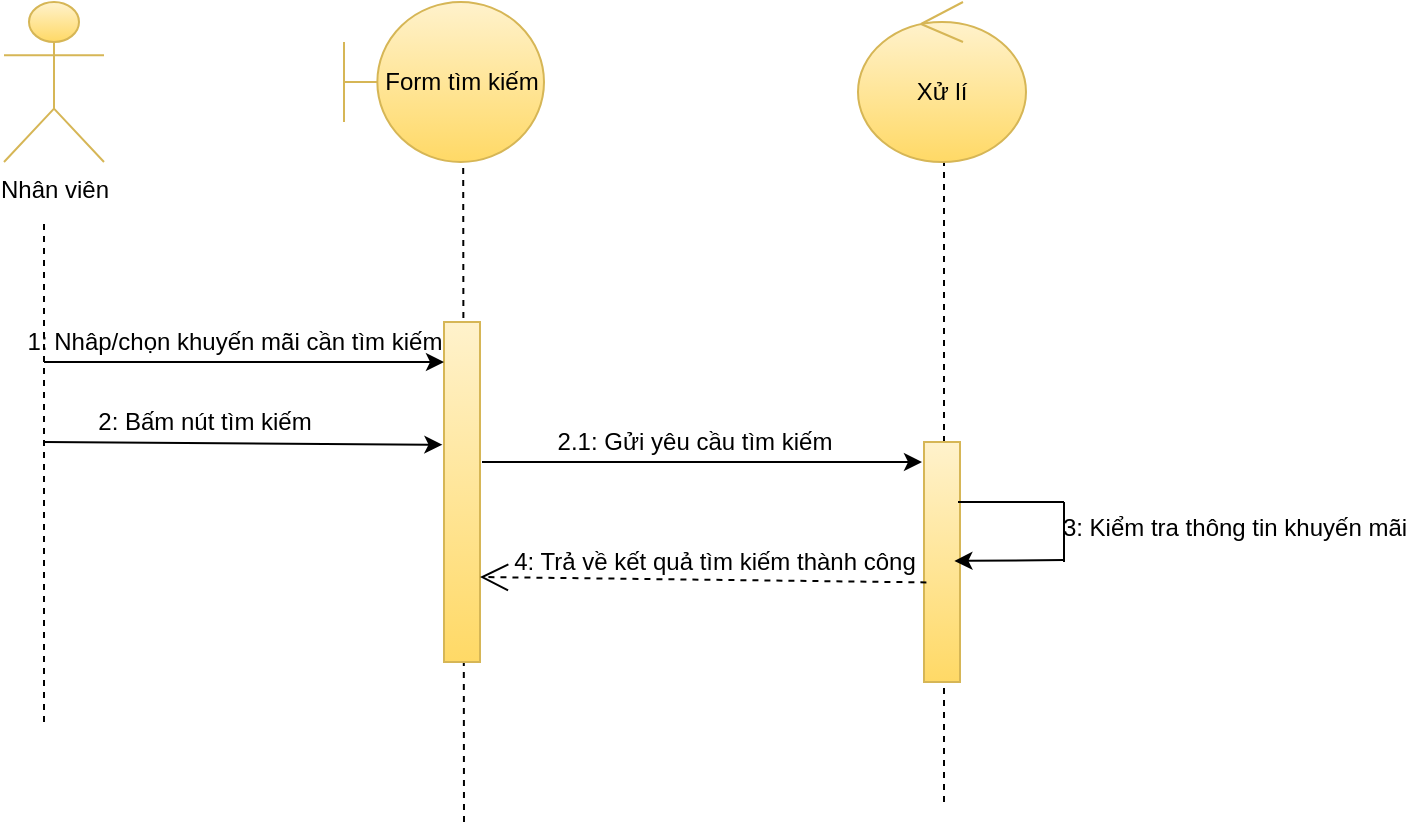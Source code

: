 <mxfile version="13.10.6" type="device"><diagram id="kgpKYQtTHZ0yAKxKKP6v" name="Page-1"><mxGraphModel dx="1038" dy="580" grid="1" gridSize="10" guides="1" tooltips="1" connect="1" arrows="1" fold="1" page="1" pageScale="1" pageWidth="850" pageHeight="1100" math="0" shadow="0"><root><mxCell id="0"/><mxCell id="1" parent="0"/><mxCell id="7q86p-iXGSad_-UU9DT7-1" value="Nhân viên" style="shape=umlActor;verticalLabelPosition=bottom;verticalAlign=top;html=1;gradientColor=#ffd966;fillColor=#fff2cc;strokeColor=#d6b656;" parent="1" vertex="1"><mxGeometry x="110" y="40" width="50" height="80" as="geometry"/></mxCell><mxCell id="7q86p-iXGSad_-UU9DT7-9" value="" style="endArrow=none;dashed=1;html=1;" parent="1" edge="1"><mxGeometry width="50" height="50" relative="1" as="geometry"><mxPoint x="130" y="400" as="sourcePoint"/><mxPoint x="130" y="150" as="targetPoint"/></mxGeometry></mxCell><mxCell id="7q86p-iXGSad_-UU9DT7-10" value="" style="endArrow=none;dashed=1;html=1;entryX=0.596;entryY=1.008;entryDx=0;entryDy=0;entryPerimeter=0;" parent="1" target="7q86p-iXGSad_-UU9DT7-27" edge="1"><mxGeometry width="50" height="50" relative="1" as="geometry"><mxPoint x="340" y="450" as="sourcePoint"/><mxPoint x="340" y="130" as="targetPoint"/></mxGeometry></mxCell><mxCell id="7q86p-iXGSad_-UU9DT7-12" value="" style="endArrow=none;dashed=1;html=1;" parent="1" edge="1"><mxGeometry width="50" height="50" relative="1" as="geometry"><mxPoint x="580" y="440" as="sourcePoint"/><mxPoint x="580" y="120" as="targetPoint"/></mxGeometry></mxCell><mxCell id="7q86p-iXGSad_-UU9DT7-26" value="" style="rounded=0;whiteSpace=wrap;html=1;gradientColor=#ffd966;fillColor=#fff2cc;strokeColor=#d6b656;" parent="1" vertex="1"><mxGeometry x="570" y="260" width="18" height="120" as="geometry"/></mxCell><mxCell id="7q86p-iXGSad_-UU9DT7-27" value="Form tìm kiếm" style="shape=umlBoundary;whiteSpace=wrap;html=1;gradientColor=#ffd966;fillColor=#fff2cc;strokeColor=#d6b656;" parent="1" vertex="1"><mxGeometry x="280" y="40" width="100" height="80" as="geometry"/></mxCell><mxCell id="7q86p-iXGSad_-UU9DT7-28" value="Xử lí" style="ellipse;shape=umlControl;whiteSpace=wrap;html=1;gradientColor=#ffd966;fillColor=#fff2cc;strokeColor=#d6b656;" parent="1" vertex="1"><mxGeometry x="537" y="40" width="84" height="80" as="geometry"/></mxCell><mxCell id="7q86p-iXGSad_-UU9DT7-30" value="" style="rounded=0;whiteSpace=wrap;html=1;gradientColor=#ffd966;fillColor=#fff2cc;strokeColor=#d6b656;" parent="1" vertex="1"><mxGeometry x="330" y="200" width="18" height="170" as="geometry"/></mxCell><mxCell id="7q86p-iXGSad_-UU9DT7-31" value="" style="endArrow=classic;html=1;" parent="1" edge="1"><mxGeometry width="50" height="50" relative="1" as="geometry"><mxPoint x="130" y="220" as="sourcePoint"/><mxPoint x="330" y="220" as="targetPoint"/></mxGeometry></mxCell><mxCell id="7q86p-iXGSad_-UU9DT7-32" value="" style="endArrow=classic;html=1;entryX=-0.044;entryY=0.361;entryDx=0;entryDy=0;entryPerimeter=0;" parent="1" target="7q86p-iXGSad_-UU9DT7-30" edge="1"><mxGeometry width="50" height="50" relative="1" as="geometry"><mxPoint x="130" y="260" as="sourcePoint"/><mxPoint x="250" y="290" as="targetPoint"/></mxGeometry></mxCell><mxCell id="7q86p-iXGSad_-UU9DT7-33" value="1: Nhâp/chọn khuyến mãi cần tìm kiếm" style="text;html=1;align=center;verticalAlign=middle;resizable=0;points=[];autosize=1;" parent="1" vertex="1"><mxGeometry x="115" y="200" width="220" height="20" as="geometry"/></mxCell><mxCell id="7q86p-iXGSad_-UU9DT7-35" value="2: Bấm nút tìm kiếm" style="text;html=1;align=center;verticalAlign=middle;resizable=0;points=[];autosize=1;" parent="1" vertex="1"><mxGeometry x="150" y="240" width="120" height="20" as="geometry"/></mxCell><mxCell id="7q86p-iXGSad_-UU9DT7-36" value="" style="endArrow=classic;html=1;" parent="1" edge="1"><mxGeometry width="50" height="50" relative="1" as="geometry"><mxPoint x="349" y="270" as="sourcePoint"/><mxPoint x="569" y="270" as="targetPoint"/></mxGeometry></mxCell><mxCell id="7q86p-iXGSad_-UU9DT7-47" value="" style="endArrow=open;endFill=1;endSize=12;html=1;dashed=1;entryX=1;entryY=0.75;entryDx=0;entryDy=0;exitX=0.067;exitY=0.585;exitDx=0;exitDy=0;exitPerimeter=0;" parent="1" source="7q86p-iXGSad_-UU9DT7-26" target="7q86p-iXGSad_-UU9DT7-30" edge="1"><mxGeometry width="160" relative="1" as="geometry"><mxPoint x="568" y="350" as="sourcePoint"/><mxPoint x="550" y="360" as="targetPoint"/></mxGeometry></mxCell><mxCell id="7q86p-iXGSad_-UU9DT7-50" value="2.1: Gửi yêu cầu tìm kiếm" style="text;html=1;align=center;verticalAlign=middle;resizable=0;points=[];autosize=1;" parent="1" vertex="1"><mxGeometry x="380" y="250" width="150" height="20" as="geometry"/></mxCell><mxCell id="7q86p-iXGSad_-UU9DT7-57" value="4: Trả về kết quả tìm kiếm thành công" style="text;html=1;align=center;verticalAlign=middle;resizable=0;points=[];autosize=1;" parent="1" vertex="1"><mxGeometry x="355" y="310" width="220" height="20" as="geometry"/></mxCell><mxCell id="SBtHylTO4cyWFpel-zNZ-2" value="" style="endArrow=none;html=1;" parent="1" edge="1"><mxGeometry width="50" height="50" relative="1" as="geometry"><mxPoint x="587" y="290" as="sourcePoint"/><mxPoint x="640" y="290" as="targetPoint"/></mxGeometry></mxCell><mxCell id="SBtHylTO4cyWFpel-zNZ-3" value="" style="endArrow=none;html=1;" parent="1" edge="1"><mxGeometry width="50" height="50" relative="1" as="geometry"><mxPoint x="640" y="290" as="sourcePoint"/><mxPoint x="640" y="320" as="targetPoint"/></mxGeometry></mxCell><mxCell id="SBtHylTO4cyWFpel-zNZ-4" value="" style="endArrow=classic;html=1;entryX=0.956;entryY=0.221;entryDx=0;entryDy=0;entryPerimeter=0;" parent="1" edge="1"><mxGeometry width="50" height="50" relative="1" as="geometry"><mxPoint x="640" y="319" as="sourcePoint"/><mxPoint x="585.208" y="319.46" as="targetPoint"/></mxGeometry></mxCell><mxCell id="SBtHylTO4cyWFpel-zNZ-5" value="3: Kiểm tra thông tin khuyến mãi" style="text;html=1;align=center;verticalAlign=middle;resizable=0;points=[];autosize=1;" parent="1" vertex="1"><mxGeometry x="630" y="293" width="190" height="20" as="geometry"/></mxCell></root></mxGraphModel></diagram></mxfile>
